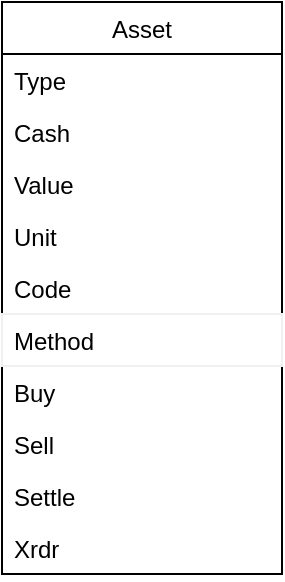 <mxfile>
    <diagram id="Ok7LZsyV_mkYhO9Twty3" name="Asset Model">
        <mxGraphModel dx="516" dy="459" grid="1" gridSize="10" guides="1" tooltips="1" connect="1" arrows="1" fold="1" page="1" pageScale="1" pageWidth="850" pageHeight="1100" math="0" shadow="0">
            <root>
                <mxCell id="0"/>
                <mxCell id="1" parent="0"/>
                <mxCell id="14" value="Asset" style="swimlane;fontStyle=0;childLayout=stackLayout;horizontal=1;startSize=26;fillColor=none;horizontalStack=0;resizeParent=1;resizeParentMax=0;resizeLast=0;collapsible=1;marginBottom=0;" parent="1" vertex="1">
                    <mxGeometry x="70" y="110" width="140" height="286" as="geometry">
                        <mxRectangle x="70" y="110" width="60" height="26" as="alternateBounds"/>
                    </mxGeometry>
                </mxCell>
                <mxCell id="15" value="Type" style="text;strokeColor=none;fillColor=none;align=left;verticalAlign=top;spacingLeft=4;spacingRight=4;overflow=hidden;rotatable=0;points=[[0,0.5],[1,0.5]];portConstraint=eastwest;" parent="14" vertex="1">
                    <mxGeometry y="26" width="140" height="26" as="geometry"/>
                </mxCell>
                <mxCell id="16" value="Cash" style="text;strokeColor=none;fillColor=none;align=left;verticalAlign=top;spacingLeft=4;spacingRight=4;overflow=hidden;rotatable=0;points=[[0,0.5],[1,0.5]];portConstraint=eastwest;" parent="14" vertex="1">
                    <mxGeometry y="52" width="140" height="26" as="geometry"/>
                </mxCell>
                <mxCell id="17" value="Value" style="text;strokeColor=none;fillColor=none;align=left;verticalAlign=top;spacingLeft=4;spacingRight=4;overflow=hidden;rotatable=0;points=[[0,0.5],[1,0.5]];portConstraint=eastwest;" parent="14" vertex="1">
                    <mxGeometry y="78" width="140" height="26" as="geometry"/>
                </mxCell>
                <mxCell id="18" value="Unit" style="text;strokeColor=none;fillColor=none;align=left;verticalAlign=top;spacingLeft=4;spacingRight=4;overflow=hidden;rotatable=0;points=[[0,0.5],[1,0.5]];portConstraint=eastwest;" parent="14" vertex="1">
                    <mxGeometry y="104" width="140" height="26" as="geometry"/>
                </mxCell>
                <mxCell id="19" value="Code" style="text;strokeColor=none;fillColor=none;align=left;verticalAlign=top;spacingLeft=4;spacingRight=4;overflow=hidden;rotatable=0;points=[[0,0.5],[1,0.5]];portConstraint=eastwest;" parent="14" vertex="1">
                    <mxGeometry y="130" width="140" height="26" as="geometry"/>
                </mxCell>
                <mxCell id="20" value="Method&#10;" style="text;fillColor=none;align=left;verticalAlign=top;spacingLeft=4;spacingRight=4;overflow=hidden;rotatable=0;points=[[0,0.5],[1,0.5]];portConstraint=eastwest;strokeColor=#f0f0f0;" parent="14" vertex="1">
                    <mxGeometry y="156" width="140" height="26" as="geometry"/>
                </mxCell>
                <mxCell id="21" value="Buy " style="text;strokeColor=none;fillColor=none;align=left;verticalAlign=top;spacingLeft=4;spacingRight=4;overflow=hidden;rotatable=0;points=[[0,0.5],[1,0.5]];portConstraint=eastwest;" parent="14" vertex="1">
                    <mxGeometry y="182" width="140" height="26" as="geometry"/>
                </mxCell>
                <mxCell id="22" value="Sell" style="text;strokeColor=none;fillColor=none;align=left;verticalAlign=top;spacingLeft=4;spacingRight=4;overflow=hidden;rotatable=0;points=[[0,0.5],[1,0.5]];portConstraint=eastwest;" parent="14" vertex="1">
                    <mxGeometry y="208" width="140" height="26" as="geometry"/>
                </mxCell>
                <mxCell id="25" value="Settle" style="text;strokeColor=none;fillColor=none;align=left;verticalAlign=top;spacingLeft=4;spacingRight=4;overflow=hidden;rotatable=0;points=[[0,0.5],[1,0.5]];portConstraint=eastwest;" parent="14" vertex="1">
                    <mxGeometry y="234" width="140" height="26" as="geometry"/>
                </mxCell>
                <mxCell id="26" value="Xrdr" style="text;strokeColor=none;fillColor=none;align=left;verticalAlign=top;spacingLeft=4;spacingRight=4;overflow=hidden;rotatable=0;points=[[0,0.5],[1,0.5]];portConstraint=eastwest;" parent="14" vertex="1">
                    <mxGeometry y="260" width="140" height="26" as="geometry"/>
                </mxCell>
            </root>
        </mxGraphModel>
    </diagram>
    <diagram id="KsiYCbE0VE86xnDKix2T" name="策略运行流程">
        <mxGraphModel dx="748" dy="459" grid="1" gridSize="10" guides="1" tooltips="1" connect="1" arrows="1" fold="1" page="1" pageScale="1" pageWidth="850" pageHeight="1100" math="0" shadow="0">
            <root>
                <mxCell id="SV7IRWbwRl0LyNJ0UstM-0"/>
                <mxCell id="SV7IRWbwRl0LyNJ0UstM-1" parent="SV7IRWbwRl0LyNJ0UstM-0"/>
                <mxCell id="SV7IRWbwRl0LyNJ0UstM-2" value="交易数据Server" style="rounded=1;whiteSpace=wrap;html=1;" vertex="1" parent="SV7IRWbwRl0LyNJ0UstM-1">
                    <mxGeometry x="80" y="80" width="120" height="60" as="geometry"/>
                </mxCell>
                <mxCell id="SV7IRWbwRl0LyNJ0UstM-3" value="事件Server" style="rounded=1;whiteSpace=wrap;html=1;" vertex="1" parent="SV7IRWbwRl0LyNJ0UstM-1">
                    <mxGeometry x="80" y="190" width="120" height="60" as="geometry"/>
                </mxCell>
                <mxCell id="SV7IRWbwRl0LyNJ0UstM-4" value="日历Server" style="rounded=1;whiteSpace=wrap;html=1;" vertex="1" parent="SV7IRWbwRl0LyNJ0UstM-1">
                    <mxGeometry x="80" y="310" width="120" height="60" as="geometry"/>
                </mxCell>
                <mxCell id="SV7IRWbwRl0LyNJ0UstM-5" value="策略" style="rounded=1;whiteSpace=wrap;html=1;" vertex="1" parent="SV7IRWbwRl0LyNJ0UstM-1">
                    <mxGeometry x="320" y="80" width="120" height="60" as="geometry"/>
                </mxCell>
                <mxCell id="SV7IRWbwRl0LyNJ0UstM-6" value="交易者" style="rounded=1;whiteSpace=wrap;html=1;" vertex="1" parent="SV7IRWbwRl0LyNJ0UstM-1">
                    <mxGeometry x="320" y="190" width="120" height="60" as="geometry"/>
                </mxCell>
                <mxCell id="SV7IRWbwRl0LyNJ0UstM-7" value="市场" style="rounded=1;whiteSpace=wrap;html=1;" vertex="1" parent="SV7IRWbwRl0LyNJ0UstM-1">
                    <mxGeometry x="320" y="310" width="120" height="60" as="geometry"/>
                </mxCell>
            </root>
        </mxGraphModel>
    </diagram>
</mxfile>